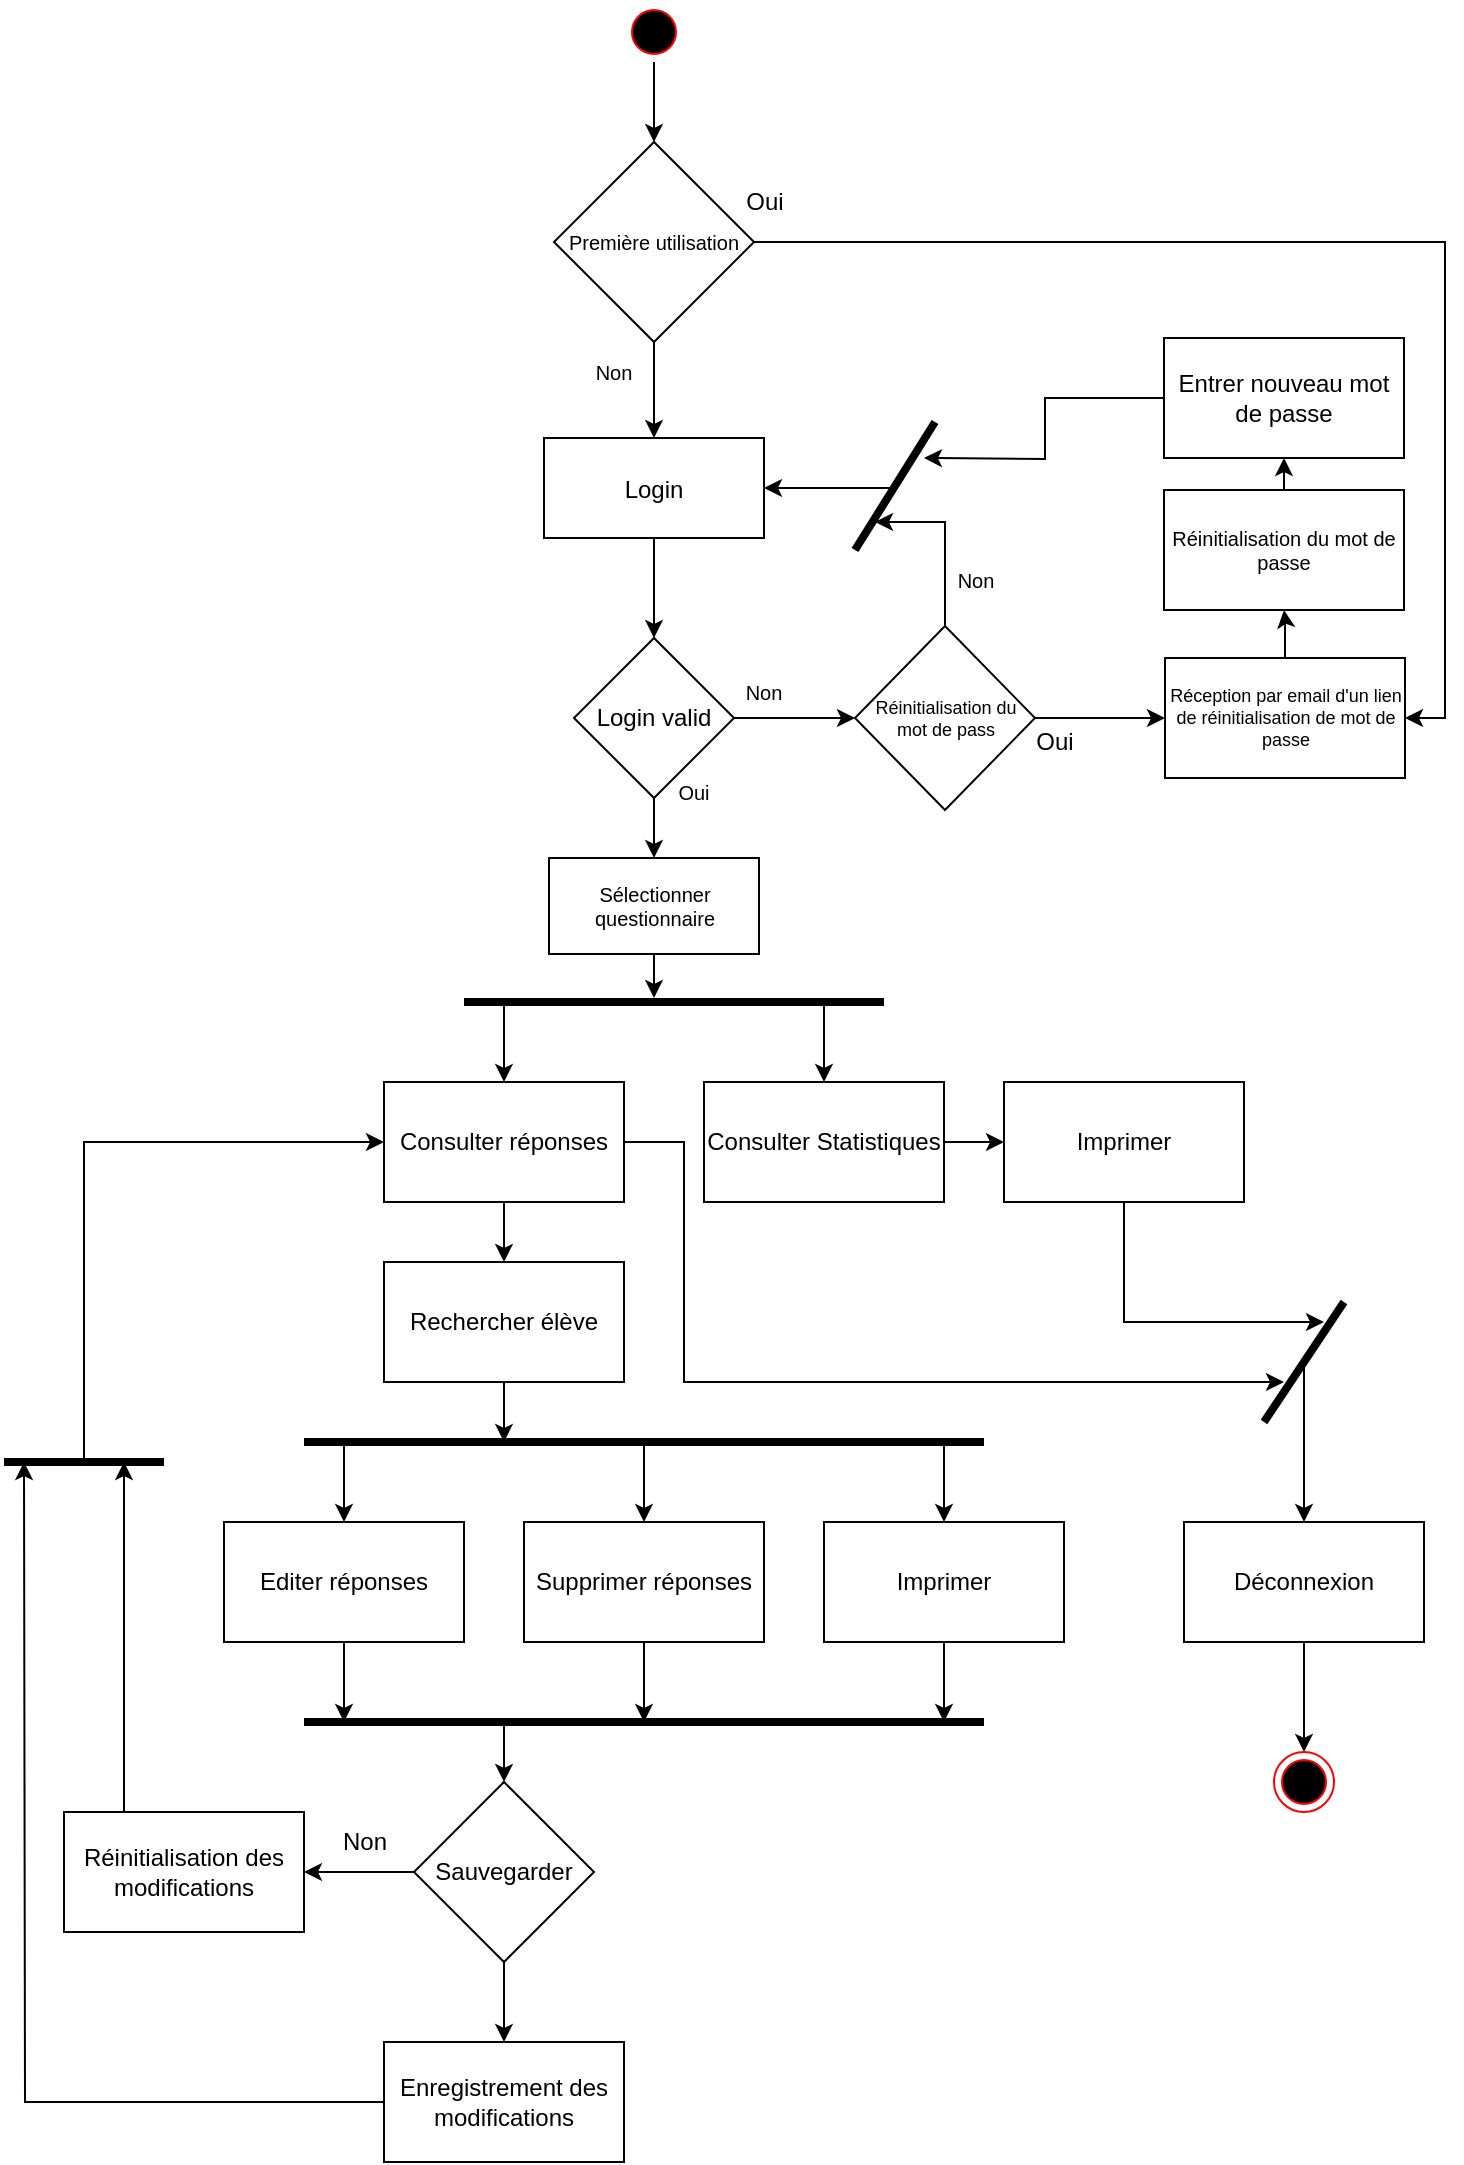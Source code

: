 <mxfile version="19.0.3" type="github">
  <diagram name="Page-1" id="e7e014a7-5840-1c2e-5031-d8a46d1fe8dd">
    <mxGraphModel dx="1337" dy="-284" grid="1" gridSize="10" guides="1" tooltips="1" connect="1" arrows="1" fold="1" page="1" pageScale="1" pageWidth="1169" pageHeight="826" background="none" math="0" shadow="0">
      <root>
        <mxCell id="0" />
        <mxCell id="1" parent="0" />
        <mxCell id="pIqOZxi5pflwb6cRRVeg-24" style="edgeStyle=orthogonalEdgeStyle;rounded=0;orthogonalLoop=1;jettySize=auto;html=1;entryX=0;entryY=0.5;entryDx=0;entryDy=0;" parent="1" source="MWQz74-mzpOBfi5y9opP-47" target="pIqOZxi5pflwb6cRRVeg-10" edge="1">
          <mxGeometry relative="1" as="geometry" />
        </mxCell>
        <mxCell id="mw1B3DeKMrc1X_QG4Pau-24" style="edgeStyle=orthogonalEdgeStyle;rounded=0;orthogonalLoop=1;jettySize=auto;html=1;entryX=0.5;entryY=0;entryDx=0;entryDy=0;fontSize=10;strokeWidth=1;" edge="1" parent="1" source="MWQz74-mzpOBfi5y9opP-47" target="mw1B3DeKMrc1X_QG4Pau-22">
          <mxGeometry relative="1" as="geometry" />
        </mxCell>
        <mxCell id="MWQz74-mzpOBfi5y9opP-47" value="Login valid" style="rhombus;whiteSpace=wrap;html=1;fontColor=default;fillColor=none;" parent="1" vertex="1">
          <mxGeometry x="395" y="1890" width="80" height="80" as="geometry" />
        </mxCell>
        <mxCell id="MWQz74-mzpOBfi5y9opP-90" value="&lt;font style=&quot;font-size: 10px;&quot;&gt;Non&lt;/font&gt;" style="text;html=1;strokeColor=none;fillColor=none;align=center;verticalAlign=middle;whiteSpace=wrap;rounded=0;fontColor=default;" parent="1" vertex="1">
          <mxGeometry x="460" y="1902" width="60" height="30" as="geometry" />
        </mxCell>
        <mxCell id="MWQz74-mzpOBfi5y9opP-97" value="&lt;font style=&quot;font-size: 10px;&quot;&gt;Oui&lt;/font&gt;&lt;span style=&quot;color: rgba(0, 0, 0, 0); font-family: monospace; font-size: 0px; text-align: start;&quot;&gt;%3CmxGraphModel%3E%3Croot%3E%3CmxCell%20id%3D%220%22%2F%3E%3CmxCell%20id%3D%221%22%20parent%3D%220%22%2F%3E%3CmxCell%20id%3D%222%22%20value%3D%22%26lt%3Bfont%20style%3D%26quot%3Bfont-size%3A%2010px%3B%26quot%3B%26gt%3BNon%26lt%3B%2Ffont%26gt%3B%22%20style%3D%22text%3Bhtml%3D1%3BstrokeColor%3Dnone%3BfillColor%3Dnone%3Balign%3Dcenter%3BverticalAlign%3Dmiddle%3BwhiteSpace%3Dwrap%3Brounded%3D0%3BfontColor%3Ddefault%3B%22%20vertex%3D%221%22%20parent%3D%221%22%3E%3CmxGeometry%20x%3D%22320%22%20y%3D%22960%22%20width%3D%2260%22%20height%3D%2230%22%20as%3D%22geometry%22%2F%3E%3C%2FmxCell%3E%3C%2Froot%3E%3C%2FmxGraphModel%3E&lt;/span&gt;" style="text;html=1;strokeColor=none;fillColor=none;align=center;verticalAlign=middle;whiteSpace=wrap;rounded=0;fontColor=default;" parent="1" vertex="1">
          <mxGeometry x="425" y="1952" width="60" height="30" as="geometry" />
        </mxCell>
        <mxCell id="mw1B3DeKMrc1X_QG4Pau-20" style="edgeStyle=orthogonalEdgeStyle;rounded=0;orthogonalLoop=1;jettySize=auto;html=1;fontSize=10;strokeWidth=1;" edge="1" parent="1" source="aiCcN-2ICW_fQ1aedBpy-7">
          <mxGeometry relative="1" as="geometry">
            <mxPoint x="750" y="2262" as="targetPoint" />
            <Array as="points">
              <mxPoint x="450" y="2142" />
              <mxPoint x="450" y="2262" />
            </Array>
          </mxGeometry>
        </mxCell>
        <mxCell id="aiCcN-2ICW_fQ1aedBpy-7" value="Consulter réponses" style="rounded=0;whiteSpace=wrap;html=1;fillColor=none;" parent="1" vertex="1">
          <mxGeometry x="300" y="2112" width="120" height="60" as="geometry" />
        </mxCell>
        <mxCell id="aiCcN-2ICW_fQ1aedBpy-23" style="edgeStyle=orthogonalEdgeStyle;rounded=0;orthogonalLoop=1;jettySize=auto;html=1;strokeWidth=1;" parent="1" source="aiCcN-2ICW_fQ1aedBpy-9" edge="1">
          <mxGeometry relative="1" as="geometry">
            <mxPoint x="360" y="2292" as="targetPoint" />
          </mxGeometry>
        </mxCell>
        <mxCell id="aiCcN-2ICW_fQ1aedBpy-9" value="Rechercher élève" style="rounded=0;whiteSpace=wrap;html=1;fillColor=none;" parent="1" vertex="1">
          <mxGeometry x="300" y="2202" width="120" height="60" as="geometry" />
        </mxCell>
        <mxCell id="aiCcN-2ICW_fQ1aedBpy-12" value="" style="endArrow=none;html=1;rounded=0;strokeWidth=4;" parent="1" edge="1">
          <mxGeometry width="50" height="50" relative="1" as="geometry">
            <mxPoint x="340" y="2072" as="sourcePoint" />
            <mxPoint x="550" y="2072" as="targetPoint" />
          </mxGeometry>
        </mxCell>
        <mxCell id="7" value="Login" style="fillColor=none;" parent="1" vertex="1">
          <mxGeometry x="380" y="1790" width="110" height="50" as="geometry" />
        </mxCell>
        <mxCell id="MWQz74-mzpOBfi5y9opP-49" style="edgeStyle=orthogonalEdgeStyle;rounded=0;orthogonalLoop=1;jettySize=auto;html=1;entryX=0.5;entryY=0;entryDx=0;entryDy=0;fontColor=default;" parent="1" source="7" target="MWQz74-mzpOBfi5y9opP-47" edge="1">
          <mxGeometry relative="1" as="geometry" />
        </mxCell>
        <mxCell id="mw1B3DeKMrc1X_QG4Pau-16" style="edgeStyle=orthogonalEdgeStyle;rounded=0;orthogonalLoop=1;jettySize=auto;html=1;fontSize=10;strokeWidth=1;" edge="1" parent="1" source="aiCcN-2ICW_fQ1aedBpy-13">
          <mxGeometry relative="1" as="geometry">
            <mxPoint x="280" y="2432" as="targetPoint" />
          </mxGeometry>
        </mxCell>
        <mxCell id="aiCcN-2ICW_fQ1aedBpy-13" value="Editer réponses" style="rounded=0;whiteSpace=wrap;html=1;fillColor=none;" parent="1" vertex="1">
          <mxGeometry x="220" y="2332" width="120" height="60" as="geometry" />
        </mxCell>
        <mxCell id="mw1B3DeKMrc1X_QG4Pau-18" style="edgeStyle=orthogonalEdgeStyle;rounded=0;orthogonalLoop=1;jettySize=auto;html=1;entryX=0;entryY=0.5;entryDx=0;entryDy=0;fontSize=10;strokeWidth=1;" edge="1" parent="1" source="aiCcN-2ICW_fQ1aedBpy-15" target="mw1B3DeKMrc1X_QG4Pau-17">
          <mxGeometry relative="1" as="geometry" />
        </mxCell>
        <mxCell id="aiCcN-2ICW_fQ1aedBpy-15" value="Consulter Statistiques" style="rounded=0;whiteSpace=wrap;html=1;fillColor=none;" parent="1" vertex="1">
          <mxGeometry x="460" y="2112" width="120" height="60" as="geometry" />
        </mxCell>
        <mxCell id="aiCcN-2ICW_fQ1aedBpy-16" value="" style="endArrow=classic;html=1;rounded=0;strokeWidth=1;entryX=0.5;entryY=0;entryDx=0;entryDy=0;" parent="1" target="aiCcN-2ICW_fQ1aedBpy-7" edge="1">
          <mxGeometry width="50" height="50" relative="1" as="geometry">
            <mxPoint x="360" y="2072" as="sourcePoint" />
            <mxPoint x="700" y="2122" as="targetPoint" />
          </mxGeometry>
        </mxCell>
        <mxCell id="aiCcN-2ICW_fQ1aedBpy-17" value="" style="endArrow=classic;html=1;rounded=0;strokeWidth=1;entryX=0.5;entryY=0;entryDx=0;entryDy=0;" parent="1" target="aiCcN-2ICW_fQ1aedBpy-15" edge="1">
          <mxGeometry width="50" height="50" relative="1" as="geometry">
            <mxPoint x="520" y="2072" as="sourcePoint" />
            <mxPoint x="370" y="2122" as="targetPoint" />
          </mxGeometry>
        </mxCell>
        <mxCell id="aiCcN-2ICW_fQ1aedBpy-18" value="" style="endArrow=none;html=1;rounded=0;strokeWidth=4;" parent="1" edge="1">
          <mxGeometry width="50" height="50" relative="1" as="geometry">
            <mxPoint x="260" y="2292" as="sourcePoint" />
            <mxPoint x="600" y="2292" as="targetPoint" />
          </mxGeometry>
        </mxCell>
        <mxCell id="aiCcN-2ICW_fQ1aedBpy-19" value="" style="endArrow=classic;html=1;rounded=0;strokeWidth=1;entryX=0.5;entryY=0;entryDx=0;entryDy=0;" parent="1" edge="1" target="aiCcN-2ICW_fQ1aedBpy-22">
          <mxGeometry width="50" height="50" relative="1" as="geometry">
            <mxPoint x="430" y="2292" as="sourcePoint" />
            <mxPoint x="410" y="2332" as="targetPoint" />
          </mxGeometry>
        </mxCell>
        <mxCell id="aiCcN-2ICW_fQ1aedBpy-21" value="" style="endArrow=classic;html=1;rounded=0;strokeWidth=1;exitX=0.5;exitY=1;exitDx=0;exitDy=0;" parent="1" source="aiCcN-2ICW_fQ1aedBpy-7" edge="1">
          <mxGeometry width="50" height="50" relative="1" as="geometry">
            <mxPoint x="650" y="2252" as="sourcePoint" />
            <mxPoint x="360" y="2202" as="targetPoint" />
          </mxGeometry>
        </mxCell>
        <mxCell id="mw1B3DeKMrc1X_QG4Pau-14" style="edgeStyle=orthogonalEdgeStyle;rounded=0;orthogonalLoop=1;jettySize=auto;html=1;fontSize=10;strokeWidth=1;" edge="1" parent="1" source="aiCcN-2ICW_fQ1aedBpy-22">
          <mxGeometry relative="1" as="geometry">
            <mxPoint x="430" y="2432" as="targetPoint" />
          </mxGeometry>
        </mxCell>
        <mxCell id="aiCcN-2ICW_fQ1aedBpy-22" value="Supprimer réponses" style="rounded=0;whiteSpace=wrap;html=1;fillColor=none;" parent="1" vertex="1">
          <mxGeometry x="370" y="2332" width="120" height="60" as="geometry" />
        </mxCell>
        <mxCell id="aiCcN-2ICW_fQ1aedBpy-24" value="" style="endArrow=none;html=1;rounded=0;strokeWidth=4;" parent="1" edge="1">
          <mxGeometry width="50" height="50" relative="1" as="geometry">
            <mxPoint x="260" y="2432" as="sourcePoint" />
            <mxPoint x="600" y="2432" as="targetPoint" />
          </mxGeometry>
        </mxCell>
        <mxCell id="aiCcN-2ICW_fQ1aedBpy-36" style="edgeStyle=orthogonalEdgeStyle;rounded=0;orthogonalLoop=1;jettySize=auto;html=1;entryX=1;entryY=0.5;entryDx=0;entryDy=0;strokeWidth=1;" parent="1" source="aiCcN-2ICW_fQ1aedBpy-28" target="aiCcN-2ICW_fQ1aedBpy-35" edge="1">
          <mxGeometry relative="1" as="geometry" />
        </mxCell>
        <mxCell id="aiCcN-2ICW_fQ1aedBpy-39" value="" style="edgeStyle=orthogonalEdgeStyle;rounded=0;orthogonalLoop=1;jettySize=auto;html=1;strokeWidth=1;" parent="1" source="aiCcN-2ICW_fQ1aedBpy-28" target="aiCcN-2ICW_fQ1aedBpy-38" edge="1">
          <mxGeometry relative="1" as="geometry" />
        </mxCell>
        <mxCell id="aiCcN-2ICW_fQ1aedBpy-28" value="Sauvegarder" style="rhombus;whiteSpace=wrap;html=1;fillColor=none;" parent="1" vertex="1">
          <mxGeometry x="315" y="2462" width="90" height="90" as="geometry" />
        </mxCell>
        <mxCell id="aiCcN-2ICW_fQ1aedBpy-29" value="" style="endArrow=classic;html=1;rounded=0;strokeWidth=1;entryX=0.5;entryY=0;entryDx=0;entryDy=0;" parent="1" target="aiCcN-2ICW_fQ1aedBpy-28" edge="1">
          <mxGeometry width="50" height="50" relative="1" as="geometry">
            <mxPoint x="360" y="2432" as="sourcePoint" />
            <mxPoint x="700" y="2452" as="targetPoint" />
          </mxGeometry>
        </mxCell>
        <mxCell id="aiCcN-2ICW_fQ1aedBpy-33" value="Non" style="text;html=1;align=center;verticalAlign=middle;resizable=0;points=[];autosize=1;strokeColor=none;fillColor=none;" parent="1" vertex="1">
          <mxGeometry x="270" y="2482" width="40" height="20" as="geometry" />
        </mxCell>
        <mxCell id="aiCcN-2ICW_fQ1aedBpy-42" style="edgeStyle=orthogonalEdgeStyle;rounded=0;orthogonalLoop=1;jettySize=auto;html=1;exitX=0.25;exitY=0;exitDx=0;exitDy=0;strokeWidth=1;" parent="1" source="aiCcN-2ICW_fQ1aedBpy-35" edge="1">
          <mxGeometry relative="1" as="geometry">
            <mxPoint x="170" y="2302" as="targetPoint" />
          </mxGeometry>
        </mxCell>
        <mxCell id="aiCcN-2ICW_fQ1aedBpy-35" value="Réinitialisation des modifications" style="rounded=0;whiteSpace=wrap;html=1;fillColor=none;" parent="1" vertex="1">
          <mxGeometry x="140" y="2477" width="120" height="60" as="geometry" />
        </mxCell>
        <mxCell id="aiCcN-2ICW_fQ1aedBpy-40" style="edgeStyle=orthogonalEdgeStyle;rounded=0;orthogonalLoop=1;jettySize=auto;html=1;strokeWidth=1;" parent="1" source="aiCcN-2ICW_fQ1aedBpy-38" edge="1">
          <mxGeometry relative="1" as="geometry">
            <mxPoint x="120" y="2302" as="targetPoint" />
          </mxGeometry>
        </mxCell>
        <mxCell id="aiCcN-2ICW_fQ1aedBpy-38" value="Enregistrement des modifications" style="whiteSpace=wrap;html=1;fillColor=none;strokeColor=rgb(0, 0, 0);fontColor=rgb(0, 0, 0);" parent="1" vertex="1">
          <mxGeometry x="300" y="2592" width="120" height="60" as="geometry" />
        </mxCell>
        <mxCell id="aiCcN-2ICW_fQ1aedBpy-41" value="" style="endArrow=none;html=1;rounded=0;strokeWidth=4;" parent="1" edge="1">
          <mxGeometry width="50" height="50" relative="1" as="geometry">
            <mxPoint x="110" y="2302" as="sourcePoint" />
            <mxPoint x="190" y="2302" as="targetPoint" />
          </mxGeometry>
        </mxCell>
        <mxCell id="aiCcN-2ICW_fQ1aedBpy-43" value="" style="endArrow=classic;html=1;rounded=0;strokeWidth=1;entryX=0;entryY=0.5;entryDx=0;entryDy=0;" parent="1" target="aiCcN-2ICW_fQ1aedBpy-7" edge="1">
          <mxGeometry width="50" height="50" relative="1" as="geometry">
            <mxPoint x="150" y="2302" as="sourcePoint" />
            <mxPoint x="700" y="2272" as="targetPoint" />
            <Array as="points">
              <mxPoint x="150" y="2142" />
            </Array>
          </mxGeometry>
        </mxCell>
        <mxCell id="aiCcN-2ICW_fQ1aedBpy-47" value="" style="endArrow=none;html=1;rounded=0;strokeWidth=4;" parent="1" edge="1">
          <mxGeometry width="50" height="50" relative="1" as="geometry">
            <mxPoint x="740" y="2282" as="sourcePoint" />
            <mxPoint x="780" y="2222" as="targetPoint" />
          </mxGeometry>
        </mxCell>
        <mxCell id="mw1B3DeKMrc1X_QG4Pau-10" style="edgeStyle=orthogonalEdgeStyle;rounded=0;orthogonalLoop=1;jettySize=auto;html=1;entryX=0.5;entryY=0;entryDx=0;entryDy=0;fontSize=10;" edge="1" parent="1" source="aiCcN-2ICW_fQ1aedBpy-48" target="aiCcN-2ICW_fQ1aedBpy-51">
          <mxGeometry relative="1" as="geometry" />
        </mxCell>
        <mxCell id="aiCcN-2ICW_fQ1aedBpy-48" value="Déconnexion" style="rounded=0;whiteSpace=wrap;html=1;fillColor=none;" parent="1" vertex="1">
          <mxGeometry x="700" y="2332" width="120" height="60" as="geometry" />
        </mxCell>
        <mxCell id="aiCcN-2ICW_fQ1aedBpy-51" value="" style="ellipse;html=1;shape=endState;fillColor=#000000;strokeColor=#ff0000;" parent="1" vertex="1">
          <mxGeometry x="745" y="2447" width="30" height="30" as="geometry" />
        </mxCell>
        <mxCell id="pIqOZxi5pflwb6cRRVeg-7" style="edgeStyle=orthogonalEdgeStyle;rounded=0;orthogonalLoop=1;jettySize=auto;html=1;entryX=0.5;entryY=0;entryDx=0;entryDy=0;fontSize=9;strokeWidth=1;" parent="1" source="pIqOZxi5pflwb6cRRVeg-8" target="pIqOZxi5pflwb6cRRVeg-21" edge="1">
          <mxGeometry relative="1" as="geometry" />
        </mxCell>
        <mxCell id="pIqOZxi5pflwb6cRRVeg-8" value="" style="ellipse;shape=startState;fillColor=#000000;strokeColor=#ff0000;" parent="1" vertex="1">
          <mxGeometry x="420" y="1572" width="30" height="30" as="geometry" />
        </mxCell>
        <mxCell id="pIqOZxi5pflwb6cRRVeg-9" style="edgeStyle=orthogonalEdgeStyle;rounded=0;orthogonalLoop=1;jettySize=auto;html=1;exitX=0.5;exitY=0;exitDx=0;exitDy=0;fontSize=9;strokeWidth=1;" parent="1" source="pIqOZxi5pflwb6cRRVeg-10" edge="1">
          <mxGeometry relative="1" as="geometry">
            <mxPoint x="545.5" y="1832" as="targetPoint" />
            <Array as="points">
              <mxPoint x="580.5" y="1832" />
            </Array>
          </mxGeometry>
        </mxCell>
        <mxCell id="pIqOZxi5pflwb6cRRVeg-25" style="edgeStyle=orthogonalEdgeStyle;rounded=0;orthogonalLoop=1;jettySize=auto;html=1;entryX=0;entryY=0.5;entryDx=0;entryDy=0;" parent="1" source="pIqOZxi5pflwb6cRRVeg-10" target="pIqOZxi5pflwb6cRRVeg-14" edge="1">
          <mxGeometry relative="1" as="geometry" />
        </mxCell>
        <mxCell id="pIqOZxi5pflwb6cRRVeg-10" value="Réinitialisation du mot de pass" style="rhombus;whiteSpace=wrap;html=1;fillColor=none;fontSize=9;" parent="1" vertex="1">
          <mxGeometry x="535.5" y="1884" width="90" height="92" as="geometry" />
        </mxCell>
        <mxCell id="pIqOZxi5pflwb6cRRVeg-11" value="&lt;font style=&quot;font-size: 10px;&quot;&gt;Non&lt;/font&gt;" style="text;html=1;strokeColor=none;fillColor=none;align=center;verticalAlign=middle;whiteSpace=wrap;rounded=0;fontColor=default;" parent="1" vertex="1">
          <mxGeometry x="565.5" y="1846" width="60" height="30" as="geometry" />
        </mxCell>
        <mxCell id="pIqOZxi5pflwb6cRRVeg-12" value="Oui" style="text;html=1;align=center;verticalAlign=middle;resizable=0;points=[];autosize=1;strokeColor=none;fillColor=none;" parent="1" vertex="1">
          <mxGeometry x="620" y="1932" width="30" height="20" as="geometry" />
        </mxCell>
        <mxCell id="pIqOZxi5pflwb6cRRVeg-13" value="" style="edgeStyle=orthogonalEdgeStyle;rounded=0;orthogonalLoop=1;jettySize=auto;html=1;fontSize=9;strokeWidth=1;" parent="1" source="pIqOZxi5pflwb6cRRVeg-14" target="pIqOZxi5pflwb6cRRVeg-18" edge="1">
          <mxGeometry relative="1" as="geometry" />
        </mxCell>
        <mxCell id="pIqOZxi5pflwb6cRRVeg-14" value="Réception par email d&#39;un lien de réinitialisation de mot de passe" style="whiteSpace=wrap;html=1;fontSize=9;fillColor=none;" parent="1" vertex="1">
          <mxGeometry x="690.5" y="1900" width="120" height="60" as="geometry" />
        </mxCell>
        <mxCell id="pIqOZxi5pflwb6cRRVeg-15" value="" style="endArrow=none;html=1;rounded=0;fontSize=9;strokeWidth=4;" parent="1" edge="1">
          <mxGeometry width="50" height="50" relative="1" as="geometry">
            <mxPoint x="535.5" y="1846" as="sourcePoint" />
            <mxPoint x="575.5" y="1782" as="targetPoint" />
          </mxGeometry>
        </mxCell>
        <mxCell id="pIqOZxi5pflwb6cRRVeg-16" value="" style="endArrow=classic;html=1;rounded=0;fontSize=9;strokeWidth=1;entryX=1;entryY=0.5;entryDx=0;entryDy=0;" parent="1" edge="1">
          <mxGeometry width="50" height="50" relative="1" as="geometry">
            <mxPoint x="555.5" y="1815" as="sourcePoint" />
            <mxPoint x="490" y="1815" as="targetPoint" />
          </mxGeometry>
        </mxCell>
        <mxCell id="mw1B3DeKMrc1X_QG4Pau-8" style="edgeStyle=orthogonalEdgeStyle;rounded=0;orthogonalLoop=1;jettySize=auto;html=1;exitX=0.5;exitY=0;exitDx=0;exitDy=0;entryX=0.5;entryY=1;entryDx=0;entryDy=0;fontSize=10;" edge="1" parent="1" source="pIqOZxi5pflwb6cRRVeg-18" target="mw1B3DeKMrc1X_QG4Pau-7">
          <mxGeometry relative="1" as="geometry" />
        </mxCell>
        <mxCell id="pIqOZxi5pflwb6cRRVeg-18" value="Réinitialisation du mot de passe" style="whiteSpace=wrap;html=1;fontSize=10;fillColor=none;" parent="1" vertex="1">
          <mxGeometry x="690" y="1816" width="120" height="60" as="geometry" />
        </mxCell>
        <mxCell id="pIqOZxi5pflwb6cRRVeg-19" style="edgeStyle=orthogonalEdgeStyle;rounded=0;orthogonalLoop=1;jettySize=auto;html=1;entryX=0.5;entryY=0;entryDx=0;entryDy=0;fontSize=9;strokeWidth=1;" parent="1" source="pIqOZxi5pflwb6cRRVeg-21" edge="1">
          <mxGeometry relative="1" as="geometry">
            <mxPoint x="435" y="1790" as="targetPoint" />
          </mxGeometry>
        </mxCell>
        <mxCell id="pIqOZxi5pflwb6cRRVeg-20" value="" style="edgeStyle=orthogonalEdgeStyle;rounded=0;orthogonalLoop=1;jettySize=auto;html=1;fontSize=9;strokeWidth=1;entryX=1;entryY=0.5;entryDx=0;entryDy=0;" parent="1" source="pIqOZxi5pflwb6cRRVeg-21" target="pIqOZxi5pflwb6cRRVeg-14" edge="1">
          <mxGeometry relative="1" as="geometry">
            <mxPoint x="555" y="1692" as="targetPoint" />
          </mxGeometry>
        </mxCell>
        <mxCell id="pIqOZxi5pflwb6cRRVeg-21" value="Première utilisation" style="rhombus;whiteSpace=wrap;html=1;fontSize=10;fillColor=none;" parent="1" vertex="1">
          <mxGeometry x="385" y="1642" width="100" height="100" as="geometry" />
        </mxCell>
        <mxCell id="pIqOZxi5pflwb6cRRVeg-22" value="&lt;font style=&quot;font-size: 10px;&quot;&gt;Non&lt;/font&gt;" style="text;html=1;strokeColor=none;fillColor=none;align=center;verticalAlign=middle;whiteSpace=wrap;rounded=0;fontColor=default;" parent="1" vertex="1">
          <mxGeometry x="385" y="1742" width="60" height="30" as="geometry" />
        </mxCell>
        <mxCell id="pIqOZxi5pflwb6cRRVeg-23" value="Oui" style="text;html=1;align=center;verticalAlign=middle;resizable=0;points=[];autosize=1;strokeColor=none;fillColor=none;" parent="1" vertex="1">
          <mxGeometry x="475" y="1662" width="30" height="20" as="geometry" />
        </mxCell>
        <mxCell id="mw1B3DeKMrc1X_QG4Pau-9" style="edgeStyle=orthogonalEdgeStyle;rounded=0;orthogonalLoop=1;jettySize=auto;html=1;fontSize=10;" edge="1" parent="1" source="mw1B3DeKMrc1X_QG4Pau-7">
          <mxGeometry relative="1" as="geometry">
            <mxPoint x="570" y="1800" as="targetPoint" />
          </mxGeometry>
        </mxCell>
        <mxCell id="mw1B3DeKMrc1X_QG4Pau-7" value="Entrer nouveau mot de passe" style="rounded=0;whiteSpace=wrap;html=1;fillColor=none;" vertex="1" parent="1">
          <mxGeometry x="690" y="1740" width="120" height="60" as="geometry" />
        </mxCell>
        <mxCell id="mw1B3DeKMrc1X_QG4Pau-12" style="edgeStyle=orthogonalEdgeStyle;rounded=0;orthogonalLoop=1;jettySize=auto;html=1;fontSize=10;" edge="1" parent="1" source="mw1B3DeKMrc1X_QG4Pau-11">
          <mxGeometry relative="1" as="geometry">
            <mxPoint x="580" y="2432" as="targetPoint" />
          </mxGeometry>
        </mxCell>
        <mxCell id="mw1B3DeKMrc1X_QG4Pau-11" value="Imprimer" style="rounded=0;whiteSpace=wrap;html=1;fontSize=12;fillColor=none;" vertex="1" parent="1">
          <mxGeometry x="520" y="2332" width="120" height="60" as="geometry" />
        </mxCell>
        <mxCell id="mw1B3DeKMrc1X_QG4Pau-13" value="" style="endArrow=classic;html=1;rounded=0;fontSize=10;strokeWidth=1;entryX=0.5;entryY=0;entryDx=0;entryDy=0;" edge="1" parent="1" target="mw1B3DeKMrc1X_QG4Pau-11">
          <mxGeometry width="50" height="50" relative="1" as="geometry">
            <mxPoint x="580" y="2292" as="sourcePoint" />
            <mxPoint x="610" y="2202" as="targetPoint" />
          </mxGeometry>
        </mxCell>
        <mxCell id="mw1B3DeKMrc1X_QG4Pau-15" value="" style="endArrow=classic;html=1;rounded=0;fontSize=10;strokeWidth=1;entryX=0.5;entryY=0;entryDx=0;entryDy=0;" edge="1" parent="1" target="aiCcN-2ICW_fQ1aedBpy-13">
          <mxGeometry width="50" height="50" relative="1" as="geometry">
            <mxPoint x="280" y="2292" as="sourcePoint" />
            <mxPoint x="610" y="2372" as="targetPoint" />
          </mxGeometry>
        </mxCell>
        <mxCell id="mw1B3DeKMrc1X_QG4Pau-19" style="edgeStyle=orthogonalEdgeStyle;rounded=0;orthogonalLoop=1;jettySize=auto;html=1;fontSize=10;strokeWidth=1;" edge="1" parent="1" source="mw1B3DeKMrc1X_QG4Pau-17">
          <mxGeometry relative="1" as="geometry">
            <mxPoint x="770" y="2232" as="targetPoint" />
            <Array as="points">
              <mxPoint x="670" y="2232" />
            </Array>
          </mxGeometry>
        </mxCell>
        <mxCell id="mw1B3DeKMrc1X_QG4Pau-17" value="Imprimer" style="rounded=0;whiteSpace=wrap;html=1;fontSize=12;fillColor=none;" vertex="1" parent="1">
          <mxGeometry x="610" y="2112" width="120" height="60" as="geometry" />
        </mxCell>
        <mxCell id="mw1B3DeKMrc1X_QG4Pau-21" value="" style="endArrow=classic;html=1;rounded=0;fontSize=10;strokeWidth=1;entryX=0.5;entryY=0;entryDx=0;entryDy=0;" edge="1" parent="1" target="aiCcN-2ICW_fQ1aedBpy-48">
          <mxGeometry width="50" height="50" relative="1" as="geometry">
            <mxPoint x="760" y="2252" as="sourcePoint" />
            <mxPoint x="610" y="2202" as="targetPoint" />
          </mxGeometry>
        </mxCell>
        <mxCell id="mw1B3DeKMrc1X_QG4Pau-23" style="edgeStyle=orthogonalEdgeStyle;rounded=0;orthogonalLoop=1;jettySize=auto;html=1;fontSize=10;strokeWidth=1;" edge="1" parent="1" source="mw1B3DeKMrc1X_QG4Pau-22">
          <mxGeometry relative="1" as="geometry">
            <mxPoint x="435" y="2070" as="targetPoint" />
          </mxGeometry>
        </mxCell>
        <mxCell id="mw1B3DeKMrc1X_QG4Pau-22" value="Sélectionner questionnaire" style="rounded=0;whiteSpace=wrap;html=1;fontSize=10;fillColor=none;" vertex="1" parent="1">
          <mxGeometry x="382.5" y="2000" width="105" height="48" as="geometry" />
        </mxCell>
      </root>
    </mxGraphModel>
  </diagram>
</mxfile>

